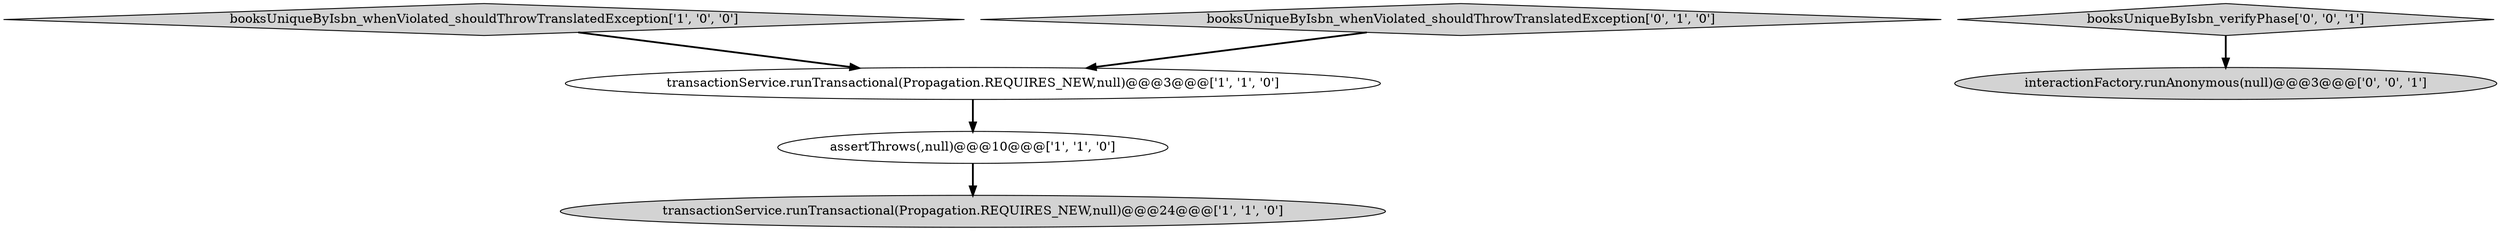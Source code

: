 digraph {
2 [style = filled, label = "booksUniqueByIsbn_whenViolated_shouldThrowTranslatedException['1', '0', '0']", fillcolor = lightgray, shape = diamond image = "AAA0AAABBB1BBB"];
6 [style = filled, label = "booksUniqueByIsbn_verifyPhase['0', '0', '1']", fillcolor = lightgray, shape = diamond image = "AAA0AAABBB3BBB"];
4 [style = filled, label = "booksUniqueByIsbn_whenViolated_shouldThrowTranslatedException['0', '1', '0']", fillcolor = lightgray, shape = diamond image = "AAA0AAABBB2BBB"];
3 [style = filled, label = "transactionService.runTransactional(Propagation.REQUIRES_NEW,null)@@@3@@@['1', '1', '0']", fillcolor = white, shape = ellipse image = "AAA0AAABBB1BBB"];
0 [style = filled, label = "assertThrows(,null)@@@10@@@['1', '1', '0']", fillcolor = white, shape = ellipse image = "AAA0AAABBB1BBB"];
5 [style = filled, label = "interactionFactory.runAnonymous(null)@@@3@@@['0', '0', '1']", fillcolor = lightgray, shape = ellipse image = "AAA0AAABBB3BBB"];
1 [style = filled, label = "transactionService.runTransactional(Propagation.REQUIRES_NEW,null)@@@24@@@['1', '1', '0']", fillcolor = lightgray, shape = ellipse image = "AAA0AAABBB1BBB"];
3->0 [style = bold, label=""];
4->3 [style = bold, label=""];
0->1 [style = bold, label=""];
6->5 [style = bold, label=""];
2->3 [style = bold, label=""];
}
